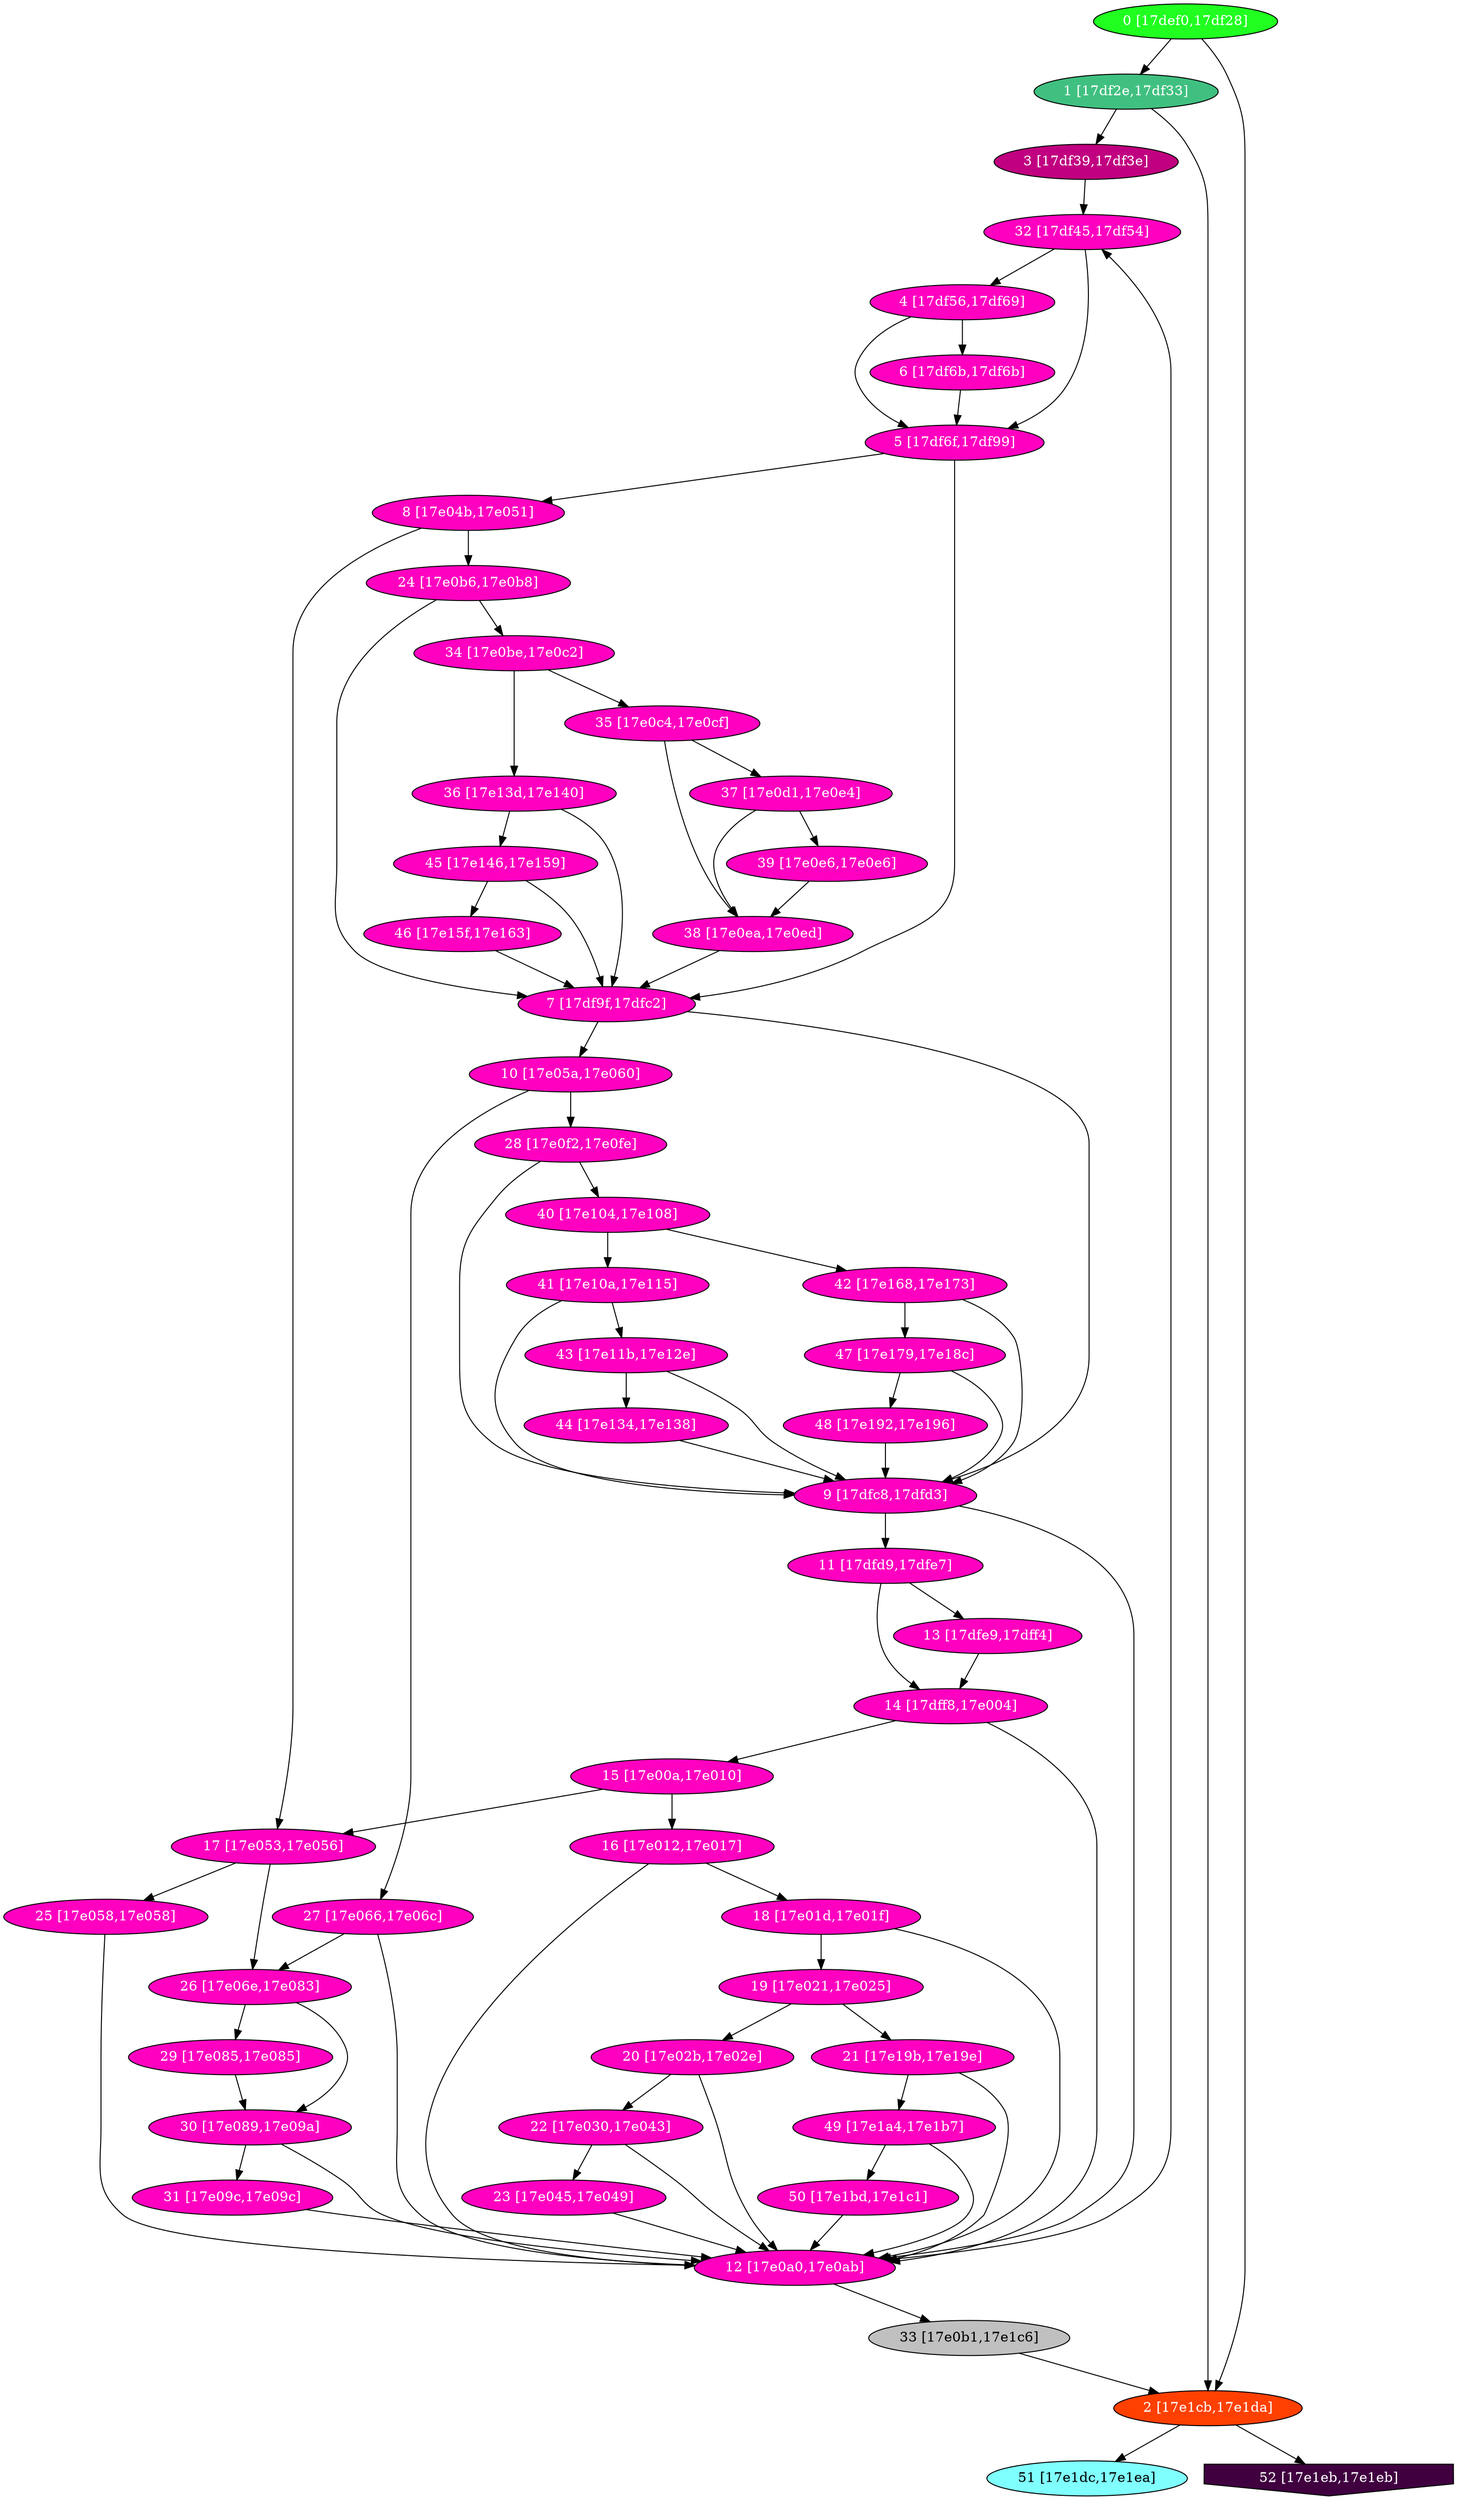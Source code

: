 diGraph libnss3{
	libnss3_0  [style=filled fillcolor="#20FF20" fontcolor="#ffffff" shape=oval label="0 [17def0,17df28]"]
	libnss3_1  [style=filled fillcolor="#40C080" fontcolor="#ffffff" shape=oval label="1 [17df2e,17df33]"]
	libnss3_2  [style=filled fillcolor="#FF4000" fontcolor="#ffffff" shape=oval label="2 [17e1cb,17e1da]"]
	libnss3_3  [style=filled fillcolor="#C00080" fontcolor="#ffffff" shape=oval label="3 [17df39,17df3e]"]
	libnss3_4  [style=filled fillcolor="#FF00C0" fontcolor="#ffffff" shape=oval label="4 [17df56,17df69]"]
	libnss3_5  [style=filled fillcolor="#FF00C0" fontcolor="#ffffff" shape=oval label="5 [17df6f,17df99]"]
	libnss3_6  [style=filled fillcolor="#FF00C0" fontcolor="#ffffff" shape=oval label="6 [17df6b,17df6b]"]
	libnss3_7  [style=filled fillcolor="#FF00C0" fontcolor="#ffffff" shape=oval label="7 [17df9f,17dfc2]"]
	libnss3_8  [style=filled fillcolor="#FF00C0" fontcolor="#ffffff" shape=oval label="8 [17e04b,17e051]"]
	libnss3_9  [style=filled fillcolor="#FF00C0" fontcolor="#ffffff" shape=oval label="9 [17dfc8,17dfd3]"]
	libnss3_a  [style=filled fillcolor="#FF00C0" fontcolor="#ffffff" shape=oval label="10 [17e05a,17e060]"]
	libnss3_b  [style=filled fillcolor="#FF00C0" fontcolor="#ffffff" shape=oval label="11 [17dfd9,17dfe7]"]
	libnss3_c  [style=filled fillcolor="#FF00C0" fontcolor="#ffffff" shape=oval label="12 [17e0a0,17e0ab]"]
	libnss3_d  [style=filled fillcolor="#FF00C0" fontcolor="#ffffff" shape=oval label="13 [17dfe9,17dff4]"]
	libnss3_e  [style=filled fillcolor="#FF00C0" fontcolor="#ffffff" shape=oval label="14 [17dff8,17e004]"]
	libnss3_f  [style=filled fillcolor="#FF00C0" fontcolor="#ffffff" shape=oval label="15 [17e00a,17e010]"]
	libnss3_10  [style=filled fillcolor="#FF00C0" fontcolor="#ffffff" shape=oval label="16 [17e012,17e017]"]
	libnss3_11  [style=filled fillcolor="#FF00C0" fontcolor="#ffffff" shape=oval label="17 [17e053,17e056]"]
	libnss3_12  [style=filled fillcolor="#FF00C0" fontcolor="#ffffff" shape=oval label="18 [17e01d,17e01f]"]
	libnss3_13  [style=filled fillcolor="#FF00C0" fontcolor="#ffffff" shape=oval label="19 [17e021,17e025]"]
	libnss3_14  [style=filled fillcolor="#FF00C0" fontcolor="#ffffff" shape=oval label="20 [17e02b,17e02e]"]
	libnss3_15  [style=filled fillcolor="#FF00C0" fontcolor="#ffffff" shape=oval label="21 [17e19b,17e19e]"]
	libnss3_16  [style=filled fillcolor="#FF00C0" fontcolor="#ffffff" shape=oval label="22 [17e030,17e043]"]
	libnss3_17  [style=filled fillcolor="#FF00C0" fontcolor="#ffffff" shape=oval label="23 [17e045,17e049]"]
	libnss3_18  [style=filled fillcolor="#FF00C0" fontcolor="#ffffff" shape=oval label="24 [17e0b6,17e0b8]"]
	libnss3_19  [style=filled fillcolor="#FF00C0" fontcolor="#ffffff" shape=oval label="25 [17e058,17e058]"]
	libnss3_1a  [style=filled fillcolor="#FF00C0" fontcolor="#ffffff" shape=oval label="26 [17e06e,17e083]"]
	libnss3_1b  [style=filled fillcolor="#FF00C0" fontcolor="#ffffff" shape=oval label="27 [17e066,17e06c]"]
	libnss3_1c  [style=filled fillcolor="#FF00C0" fontcolor="#ffffff" shape=oval label="28 [17e0f2,17e0fe]"]
	libnss3_1d  [style=filled fillcolor="#FF00C0" fontcolor="#ffffff" shape=oval label="29 [17e085,17e085]"]
	libnss3_1e  [style=filled fillcolor="#FF00C0" fontcolor="#ffffff" shape=oval label="30 [17e089,17e09a]"]
	libnss3_1f  [style=filled fillcolor="#FF00C0" fontcolor="#ffffff" shape=oval label="31 [17e09c,17e09c]"]
	libnss3_20  [style=filled fillcolor="#FF00C0" fontcolor="#ffffff" shape=oval label="32 [17df45,17df54]"]
	libnss3_21  [style=filled fillcolor="#C0C0C0" fontcolor="#000000" shape=oval label="33 [17e0b1,17e1c6]"]
	libnss3_22  [style=filled fillcolor="#FF00C0" fontcolor="#ffffff" shape=oval label="34 [17e0be,17e0c2]"]
	libnss3_23  [style=filled fillcolor="#FF00C0" fontcolor="#ffffff" shape=oval label="35 [17e0c4,17e0cf]"]
	libnss3_24  [style=filled fillcolor="#FF00C0" fontcolor="#ffffff" shape=oval label="36 [17e13d,17e140]"]
	libnss3_25  [style=filled fillcolor="#FF00C0" fontcolor="#ffffff" shape=oval label="37 [17e0d1,17e0e4]"]
	libnss3_26  [style=filled fillcolor="#FF00C0" fontcolor="#ffffff" shape=oval label="38 [17e0ea,17e0ed]"]
	libnss3_27  [style=filled fillcolor="#FF00C0" fontcolor="#ffffff" shape=oval label="39 [17e0e6,17e0e6]"]
	libnss3_28  [style=filled fillcolor="#FF00C0" fontcolor="#ffffff" shape=oval label="40 [17e104,17e108]"]
	libnss3_29  [style=filled fillcolor="#FF00C0" fontcolor="#ffffff" shape=oval label="41 [17e10a,17e115]"]
	libnss3_2a  [style=filled fillcolor="#FF00C0" fontcolor="#ffffff" shape=oval label="42 [17e168,17e173]"]
	libnss3_2b  [style=filled fillcolor="#FF00C0" fontcolor="#ffffff" shape=oval label="43 [17e11b,17e12e]"]
	libnss3_2c  [style=filled fillcolor="#FF00C0" fontcolor="#ffffff" shape=oval label="44 [17e134,17e138]"]
	libnss3_2d  [style=filled fillcolor="#FF00C0" fontcolor="#ffffff" shape=oval label="45 [17e146,17e159]"]
	libnss3_2e  [style=filled fillcolor="#FF00C0" fontcolor="#ffffff" shape=oval label="46 [17e15f,17e163]"]
	libnss3_2f  [style=filled fillcolor="#FF00C0" fontcolor="#ffffff" shape=oval label="47 [17e179,17e18c]"]
	libnss3_30  [style=filled fillcolor="#FF00C0" fontcolor="#ffffff" shape=oval label="48 [17e192,17e196]"]
	libnss3_31  [style=filled fillcolor="#FF00C0" fontcolor="#ffffff" shape=oval label="49 [17e1a4,17e1b7]"]
	libnss3_32  [style=filled fillcolor="#FF00C0" fontcolor="#ffffff" shape=oval label="50 [17e1bd,17e1c1]"]
	libnss3_33  [style=filled fillcolor="#80FFFF" fontcolor="#000000" shape=oval label="51 [17e1dc,17e1ea]"]
	libnss3_34  [style=filled fillcolor="#400040" fontcolor="#ffffff" shape=invhouse label="52 [17e1eb,17e1eb]"]

	libnss3_0 -> libnss3_1
	libnss3_0 -> libnss3_2
	libnss3_1 -> libnss3_2
	libnss3_1 -> libnss3_3
	libnss3_2 -> libnss3_33
	libnss3_2 -> libnss3_34
	libnss3_3 -> libnss3_20
	libnss3_4 -> libnss3_5
	libnss3_4 -> libnss3_6
	libnss3_5 -> libnss3_7
	libnss3_5 -> libnss3_8
	libnss3_6 -> libnss3_5
	libnss3_7 -> libnss3_9
	libnss3_7 -> libnss3_a
	libnss3_8 -> libnss3_11
	libnss3_8 -> libnss3_18
	libnss3_9 -> libnss3_b
	libnss3_9 -> libnss3_c
	libnss3_a -> libnss3_1b
	libnss3_a -> libnss3_1c
	libnss3_b -> libnss3_d
	libnss3_b -> libnss3_e
	libnss3_c -> libnss3_20
	libnss3_c -> libnss3_21
	libnss3_d -> libnss3_e
	libnss3_e -> libnss3_c
	libnss3_e -> libnss3_f
	libnss3_f -> libnss3_10
	libnss3_f -> libnss3_11
	libnss3_10 -> libnss3_c
	libnss3_10 -> libnss3_12
	libnss3_11 -> libnss3_19
	libnss3_11 -> libnss3_1a
	libnss3_12 -> libnss3_c
	libnss3_12 -> libnss3_13
	libnss3_13 -> libnss3_14
	libnss3_13 -> libnss3_15
	libnss3_14 -> libnss3_c
	libnss3_14 -> libnss3_16
	libnss3_15 -> libnss3_c
	libnss3_15 -> libnss3_31
	libnss3_16 -> libnss3_c
	libnss3_16 -> libnss3_17
	libnss3_17 -> libnss3_c
	libnss3_18 -> libnss3_7
	libnss3_18 -> libnss3_22
	libnss3_19 -> libnss3_c
	libnss3_1a -> libnss3_1d
	libnss3_1a -> libnss3_1e
	libnss3_1b -> libnss3_c
	libnss3_1b -> libnss3_1a
	libnss3_1c -> libnss3_9
	libnss3_1c -> libnss3_28
	libnss3_1d -> libnss3_1e
	libnss3_1e -> libnss3_c
	libnss3_1e -> libnss3_1f
	libnss3_1f -> libnss3_c
	libnss3_20 -> libnss3_4
	libnss3_20 -> libnss3_5
	libnss3_21 -> libnss3_2
	libnss3_22 -> libnss3_23
	libnss3_22 -> libnss3_24
	libnss3_23 -> libnss3_25
	libnss3_23 -> libnss3_26
	libnss3_24 -> libnss3_7
	libnss3_24 -> libnss3_2d
	libnss3_25 -> libnss3_26
	libnss3_25 -> libnss3_27
	libnss3_26 -> libnss3_7
	libnss3_27 -> libnss3_26
	libnss3_28 -> libnss3_29
	libnss3_28 -> libnss3_2a
	libnss3_29 -> libnss3_9
	libnss3_29 -> libnss3_2b
	libnss3_2a -> libnss3_9
	libnss3_2a -> libnss3_2f
	libnss3_2b -> libnss3_9
	libnss3_2b -> libnss3_2c
	libnss3_2c -> libnss3_9
	libnss3_2d -> libnss3_7
	libnss3_2d -> libnss3_2e
	libnss3_2e -> libnss3_7
	libnss3_2f -> libnss3_9
	libnss3_2f -> libnss3_30
	libnss3_30 -> libnss3_9
	libnss3_31 -> libnss3_c
	libnss3_31 -> libnss3_32
	libnss3_32 -> libnss3_c
}